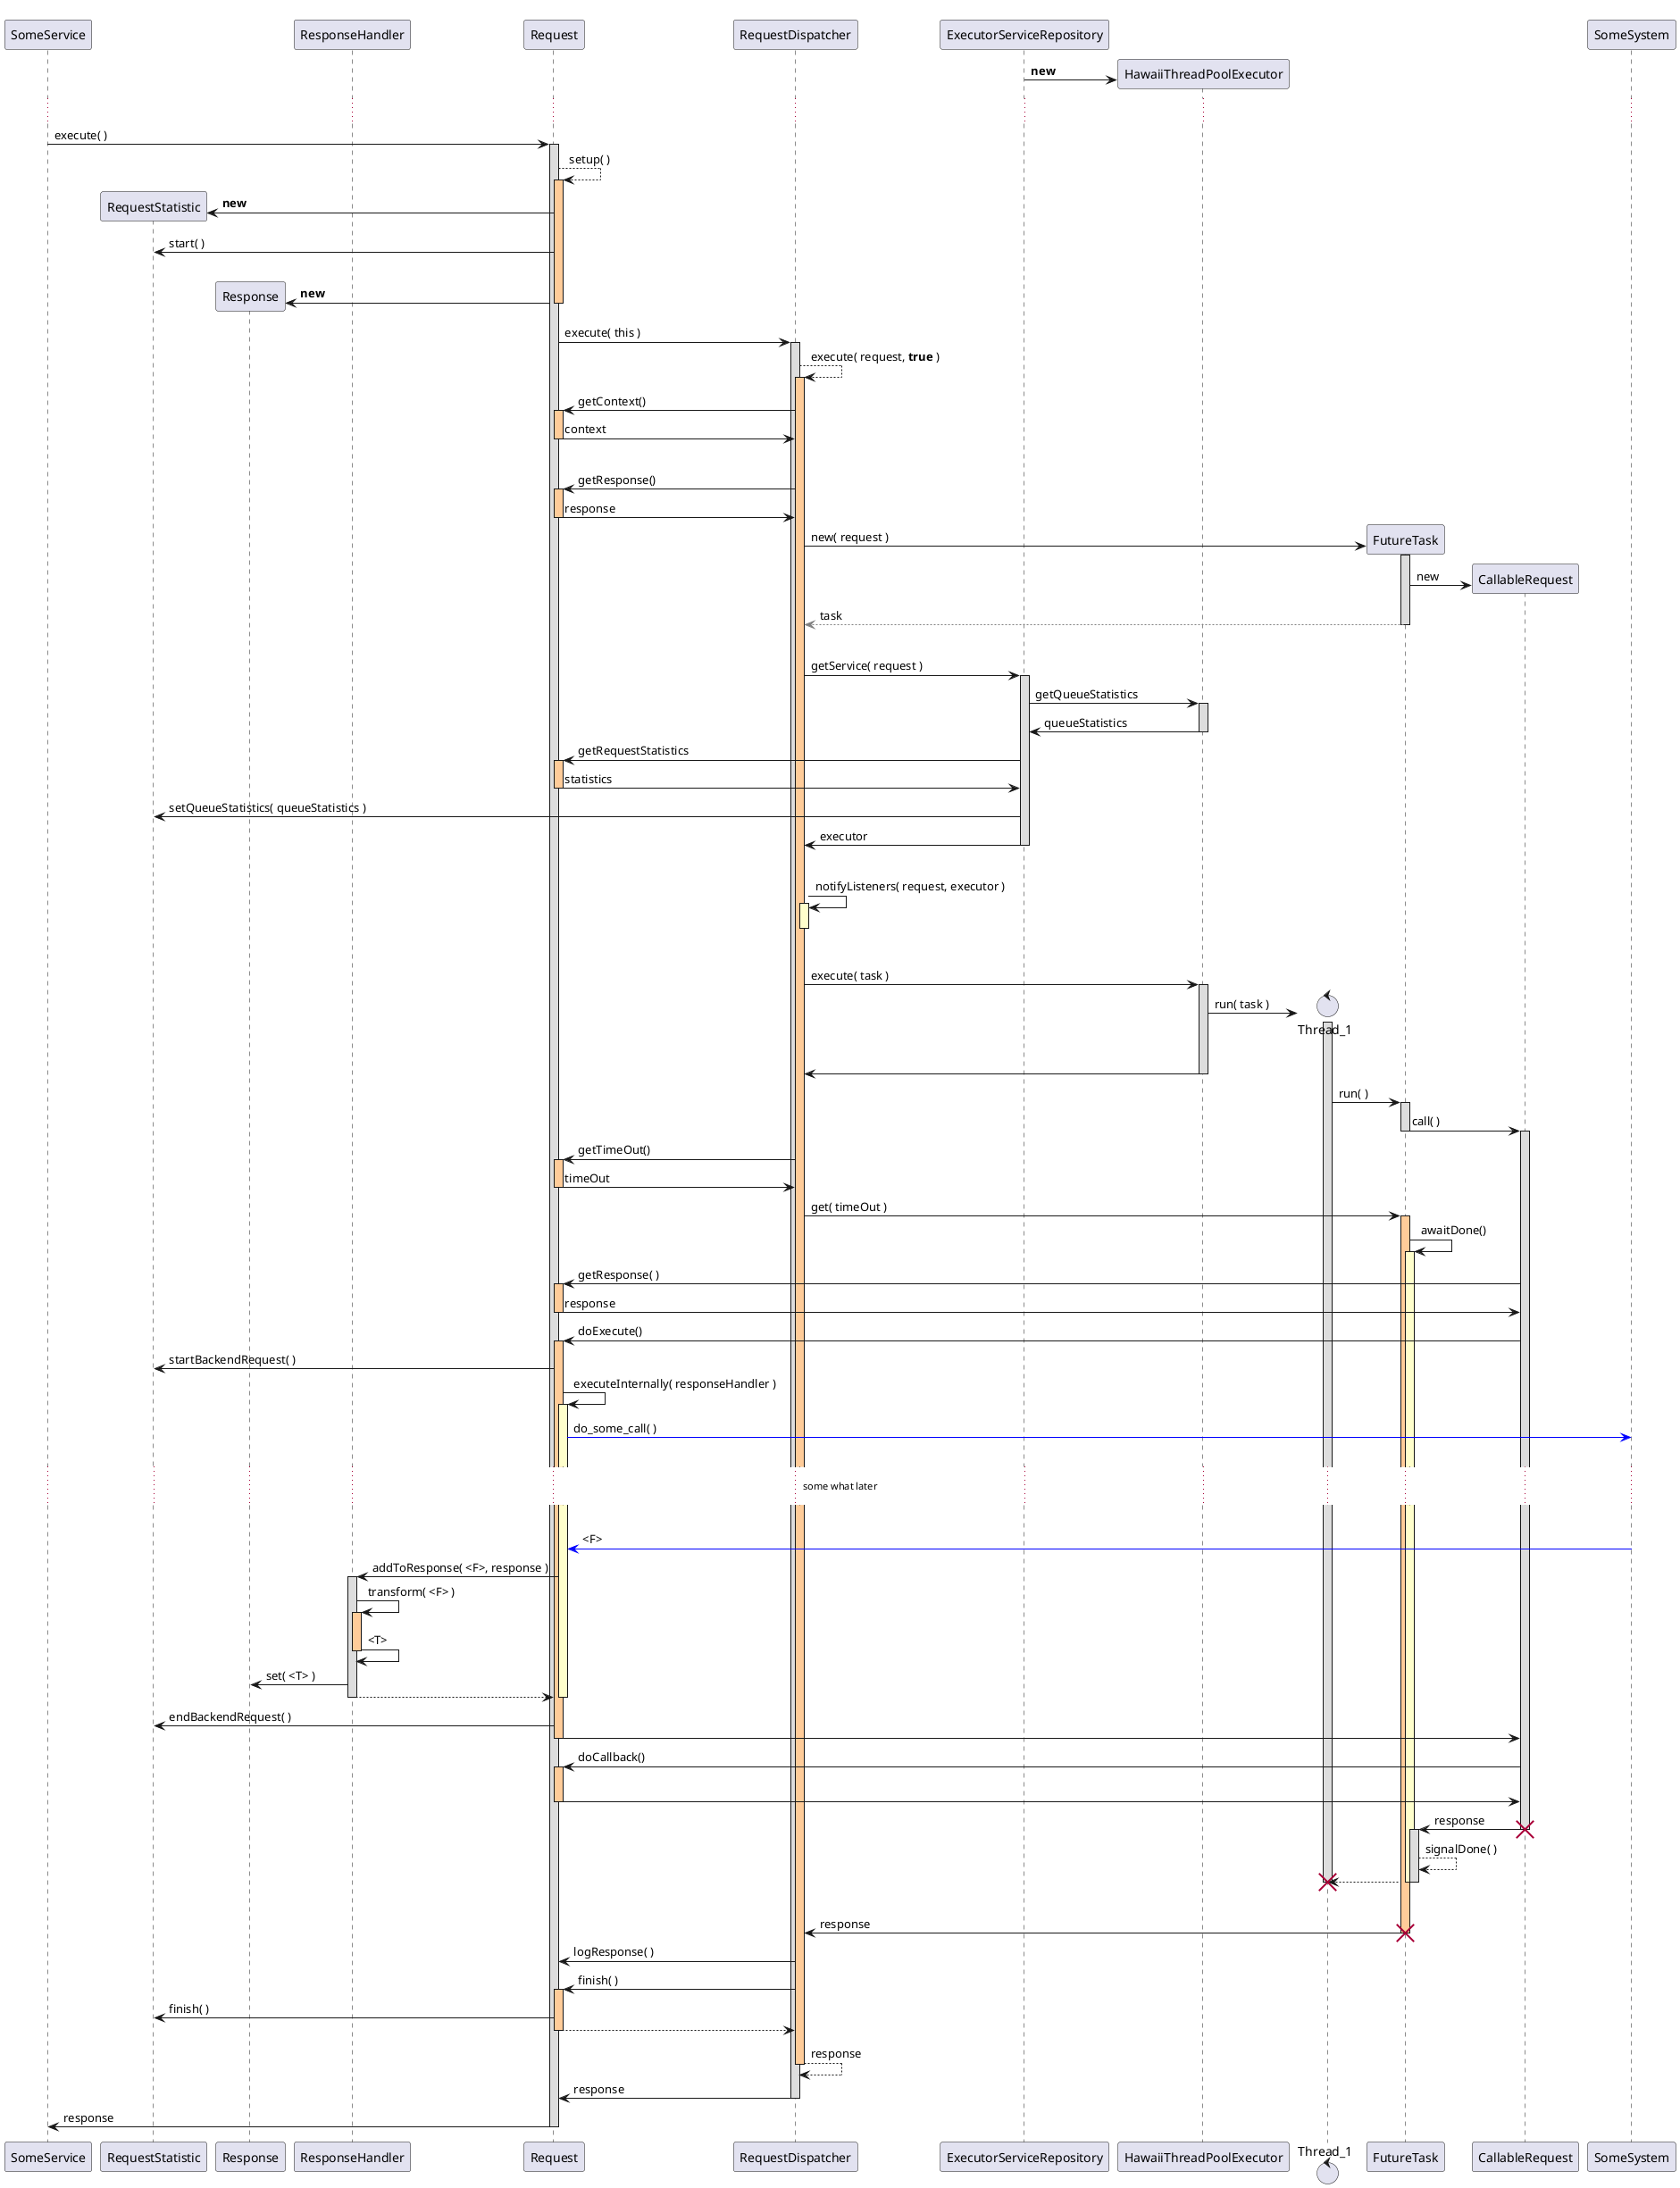 @startuml

participant SomeService
participant RequestStatistic
participant Response
participant ResponseHandler
participant Request
participant RequestDispatcher
participant ExecutorServiceRepository
participant HawaiiThreadPoolExecutor

control Thread_1
participant FutureTask
participant CallableRequest

create HawaiiThreadPoolExecutor
ExecutorServiceRepository -> HawaiiThreadPoolExecutor : <b>new</b>

...
SomeService -> Request : execute( )

activate Request #ddd
    Request --> Request : setup( )
    activate Request #fc9
        create RequestStatistic
        Request -> RequestStatistic : <b>new</b>
        Request -> RequestStatistic : start( )
        |||
        create Response
        Request -> Response : <b>new</b>
    deactivate Request

    Request -> RequestDispatcher : execute( this )
    activate RequestDispatcher #ddd
        RequestDispatcher --> RequestDispatcher : execute( request, <b>true</b> )

        activate RequestDispatcher #fc9
            RequestDispatcher -> Request : getContext()
            activate Request #fc9
                Request -> RequestDispatcher : context
            deactivate Request
            |||

            RequestDispatcher -> Request : getResponse()
            activate Request #fc9
                Request -> RequestDispatcher : response
            deactivate Request

            create FutureTask
            RequestDispatcher -> FutureTask : new( request )
            activate FutureTask #ddd
                create CallableRequest
                FutureTask -> CallableRequest : new
                FutureTask -[#grey]-> RequestDispatcher : task
            deactivate FutureTask

            |||

            RequestDispatcher -> ExecutorServiceRepository : getService( request )
            activate ExecutorServiceRepository #ddd
                ExecutorServiceRepository -> HawaiiThreadPoolExecutor : getQueueStatistics
                activate HawaiiThreadPoolExecutor #ddd
                    HawaiiThreadPoolExecutor -> ExecutorServiceRepository : queueStatistics
                deactivate HawaiiThreadPoolExecutor

                ExecutorServiceRepository -> Request : getRequestStatistics
                activate Request #fc9
                    Request -> ExecutorServiceRepository : statistics
                deactivate Request
                ExecutorServiceRepository -> RequestStatistic : setQueueStatistics( queueStatistics )

                ExecutorServiceRepository -> RequestDispatcher : executor
            deactivate ExecutorServiceRepository
            |||
            RequestDispatcher -> RequestDispatcher : notifyListeners( request, executor )
            activate RequestDispatcher #ffc
            |||
            deactivate RequestDispatcher

            RequestDispatcher -> HawaiiThreadPoolExecutor : execute( task )

            activate HawaiiThreadPoolExecutor #ddd
                create Thread_1
                HawaiiThreadPoolExecutor -> Thread_1 : run( task )
                activate Thread_1 #ddd
                |||
                HawaiiThreadPoolExecutor -> RequestDispatcher
            deactivate HawaiiThreadPoolExecutor

            Thread_1 -> FutureTask : run( )
            activate FutureTask #ddd
                FutureTask -> CallableRequest : call( )
            deactivate FutureTask

            activate CallableRequest #ddd

            RequestDispatcher -> Request : getTimeOut()
            activate Request #fc9
                Request -> RequestDispatcher : timeOut
            deactivate Request

            RequestDispatcher -> FutureTask : get( timeOut )
            activate FutureTask #fc9
            FutureTask -> FutureTask : awaitDone()
            activate FutureTask #ffc

            CallableRequest -> Request : getResponse( )
            activate Request #fc9
                Request -> CallableRequest : response
            deactivate Request

            CallableRequest -> Request : doExecute()
            activate Request #fc9
                Request -> RequestStatistic : startBackendRequest( )

                Request -> Request : executeInternally( responseHandler )

                activate Request #ffc
                    Request -[#blue]> SomeSystem : do_some_call( )

                    |||
                    ... some what later ...
                    |||

                    SomeSystem -[#blue]> Request : <F>

                    Request -> ResponseHandler : addToResponse( <F>, response )
                    activate ResponseHandler #ddd
                        ResponseHandler -> ResponseHandler : transform( <F> )

                        activate ResponseHandler #fc9
                            ResponseHandler -> ResponseHandler : <T>
                        deactivate ResponseHandler

                        ResponseHandler -> Response : set( <T> )
                        ResponseHandler --> Request
                    deactivate ResponseHandler
                deactivate Request


                Request -> RequestStatistic : endBackendRequest( )

                Request -> CallableRequest
            deactivate Request


            CallableRequest -> Request : doCallback()
            activate Request #fc9
                |||
                Request -> CallableRequest
            deactivate Request

            CallableRequest -> FutureTask  : response
            deactivate CallableRequest
            destroy CallableRequest

            activate FutureTask #ddd
                FutureTask --> FutureTask : signalDone( )
                FutureTask --> Thread_1
                destroy Thread_1
            deactivate FutureTask
                |||
            deactivate FutureTask

            FutureTask -> RequestDispatcher : response
            deactivate FutureTask


            destroy FutureTask



            RequestDispatcher -> Request : logResponse( )

            RequestDispatcher -> Request : finish( )
            activate Request #fc9
                Request -> RequestStatistic : finish( )
                Request --> RequestDispatcher
            deactivate Request

            RequestDispatcher --> RequestDispatcher : response

        deactivate RequestDispatcher

        RequestDispatcher -> Request : response


    deactivate RequestDispatcher
    Request -> SomeService : response
deactivate Request


@enduml